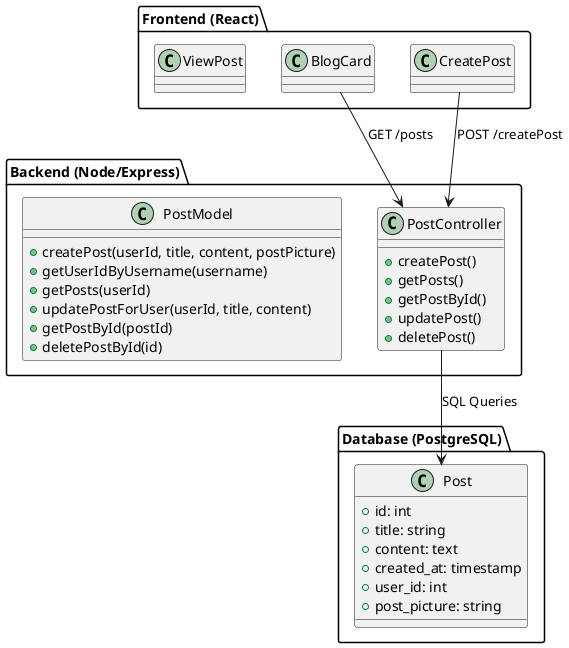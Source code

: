 @startuml

package "Frontend (React)" {
  class BlogCard
  class CreatePost
  class ViewPost
}

package "Backend (Node/Express)" {
  class PostController {
    + createPost()
    + getPosts()
    + getPostById()
    + updatePost()
    + deletePost()
  }

  class PostModel {
    + createPost(userId, title, content, postPicture)
    + getUserIdByUsername(username)
    + getPosts(userId)
    + updatePostForUser(userId, title, content)
    + getPostById(postId)
    + deletePostById(id)
  }
}

package "Database (PostgreSQL)" {
  class Post {
    + id: int
    + title: string
    + content: text
    + created_at: timestamp
    + user_id: int
    + post_picture: string
  }
}

BlogCard --> PostController : "GET /posts"
CreatePost --> PostController : "POST /createPost"
PostController --> Post : "SQL Queries"

@enduml